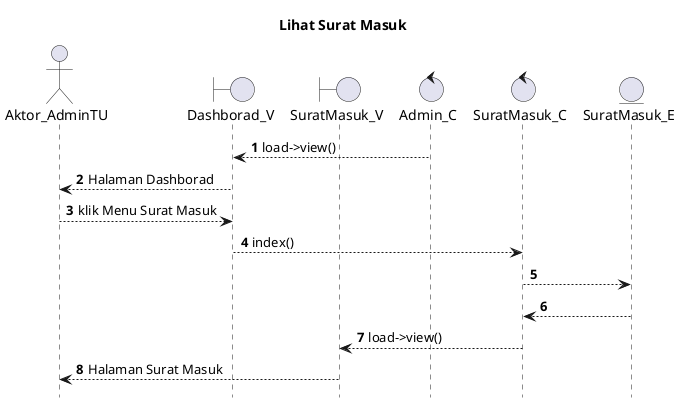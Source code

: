 @startuml

autonumber
hide footbox
title Lihat Surat Masuk

Actor Aktor_AdminTU
boundary Dashborad_V
boundary SuratMasuk_V
control Admin_C
control SuratMasuk_C
Entity SuratMasuk_E

Admin_C --> Dashborad_V: load->view()
Dashborad_V --> Aktor_AdminTU: Halaman Dashborad
Aktor_AdminTU --> Dashborad_V: klik Menu Surat Masuk
Dashborad_V --> SuratMasuk_C: index()
SuratMasuk_C --> SuratMasuk_E:
    
    SuratMasuk_E --> SuratMasuk_C:
    SuratMasuk_C --> SuratMasuk_V: load->view()
    SuratMasuk_V --> Aktor_AdminTU: Halaman Surat Masuk

@enduml
